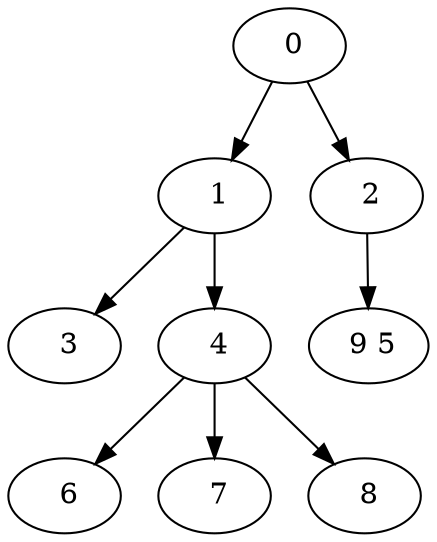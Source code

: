 digraph mytree {
" 0" -> " 1";
" 0" -> " 2";
" 1" -> " 3";
" 1" -> " 4";
" 2" -> " 9 5";
" 3";
" 4" -> " 6";
" 4" -> " 7";
" 4" -> " 8";
" 9 5";
" 6";
" 7";
" 8";
}
